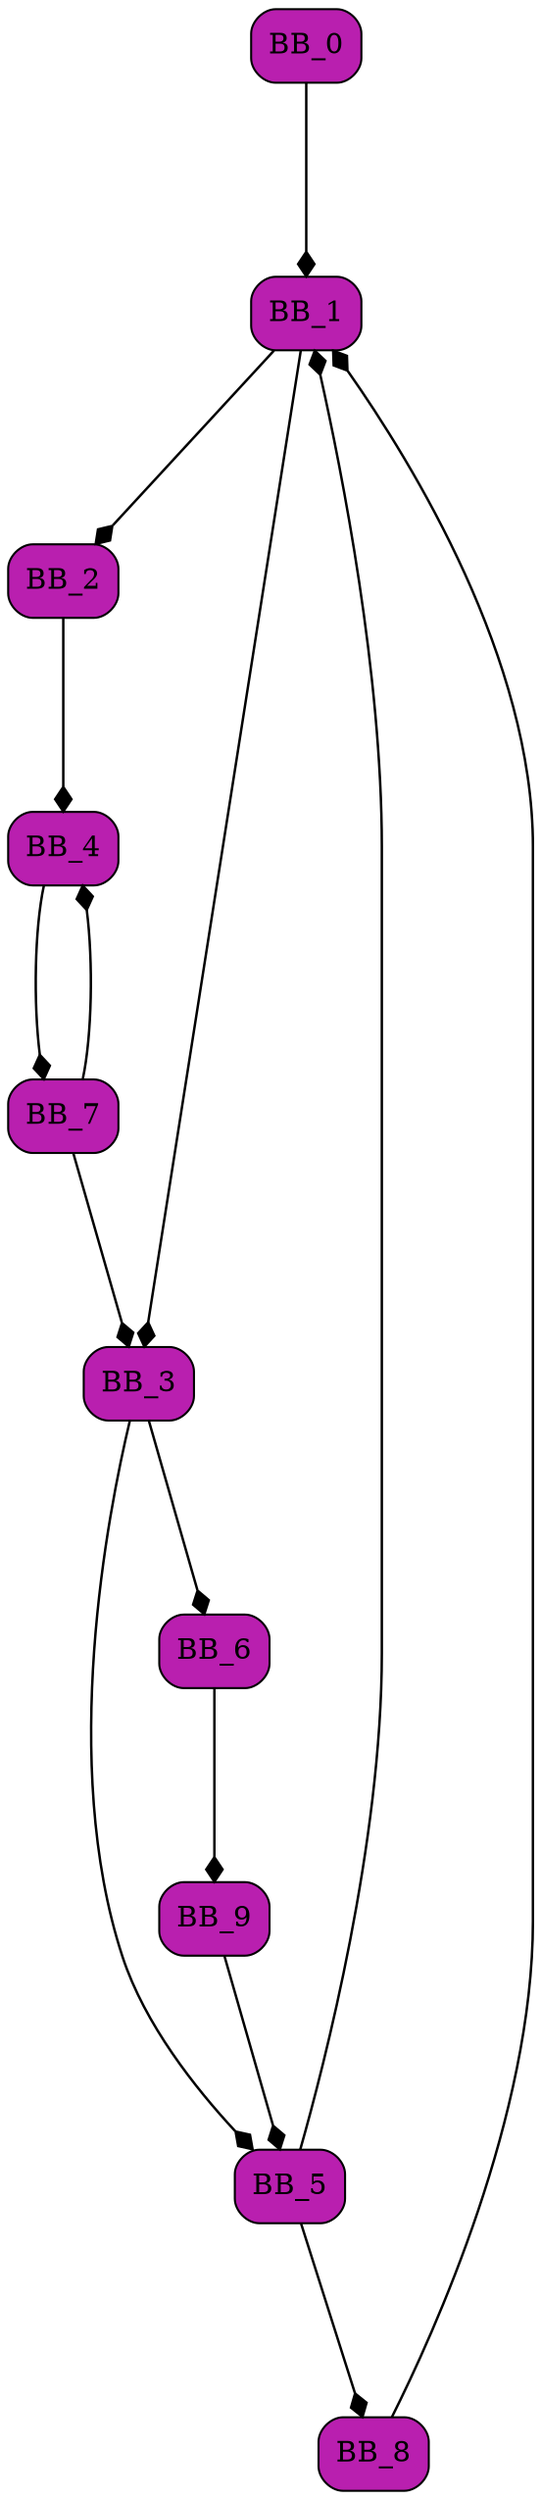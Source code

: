 digraph List {
	dpi = 100;
	fontname = "Comic Sans MS";
	fontsize = 20;
	rankdir  = TB;
graph [fillcolor = lightgreen, ranksep = 1.3, nodesep = 0.5,style = "rounded", color = green, penwidth = 2];
edge [color = black, arrowhead = diamond, arrowsize = 1, penwidth = 1.2];
BB_0[shape = Mrecord, style = filled,fillcolor = "#B91FAF"];
BB_0 -> BB_1;
BB_1[shape = Mrecord, style = filled,fillcolor = "#B91FAF"];
BB_1 -> BB_2;
BB_1 -> BB_3;
BB_2[shape = Mrecord, style = filled,fillcolor = "#B91FAF"];
BB_2 -> BB_4;
BB_3[shape = Mrecord, style = filled,fillcolor = "#B91FAF"];
BB_3 -> BB_5;
BB_3 -> BB_6;
BB_4[shape = Mrecord, style = filled,fillcolor = "#B91FAF"];
BB_4 -> BB_7;
BB_5[shape = Mrecord, style = filled,fillcolor = "#B91FAF"];
BB_5 -> BB_8;
BB_5 -> BB_1;
BB_6[shape = Mrecord, style = filled,fillcolor = "#B91FAF"];
BB_6 -> BB_9;
BB_7[shape = Mrecord, style = filled,fillcolor = "#B91FAF"];
BB_7 -> BB_4;
BB_7 -> BB_3;
BB_8[shape = Mrecord, style = filled,fillcolor = "#B91FAF"];
BB_8 -> BB_1;
BB_9[shape = Mrecord, style = filled,fillcolor = "#B91FAF"];
BB_9 -> BB_5;
}

